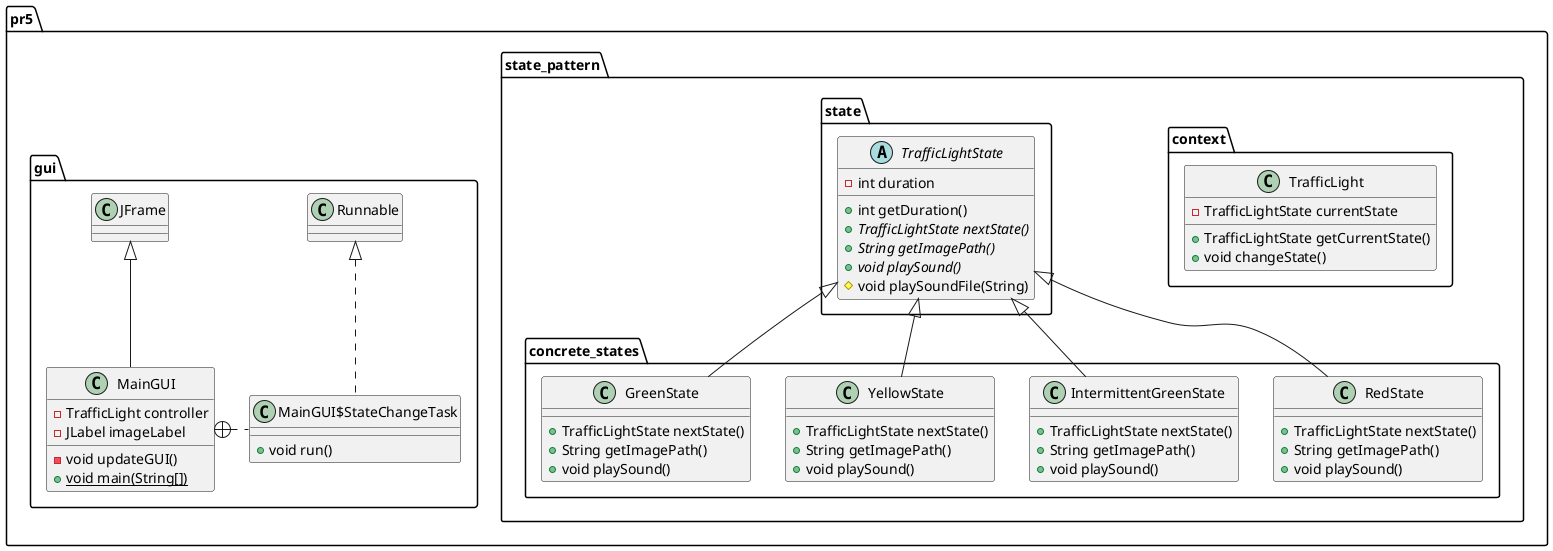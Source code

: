 @startuml
class pr5.state_pattern.concrete_states.RedState {
+ TrafficLightState nextState()
+ String getImagePath()
+ void playSound()
}
class pr5.state_pattern.context.TrafficLight {
- TrafficLightState currentState
+ TrafficLightState getCurrentState()
+ void changeState()
}
abstract class pr5.state_pattern.state.TrafficLightState {
- int duration
+ int getDuration()
+ {abstract}TrafficLightState nextState()
+ {abstract}String getImagePath()
+ {abstract}void playSound()
# void playSoundFile(String)
}
class pr5.gui.MainGUI {
- TrafficLight controller
- JLabel imageLabel
- void updateGUI()
+ {static} void main(String[])
}
class pr5.gui.MainGUI$StateChangeTask {
+ void run()
}
class pr5.state_pattern.concrete_states.IntermittentGreenState {
+ TrafficLightState nextState()
+ String getImagePath()
+ void playSound()
}
class pr5.state_pattern.concrete_states.YellowState {
+ TrafficLightState nextState()
+ String getImagePath()
+ void playSound()
}
class pr5.state_pattern.concrete_states.GreenState {
+ TrafficLightState nextState()
+ String getImagePath()
+ void playSound()
}


pr5.state_pattern.state.TrafficLightState <|-- pr5.state_pattern.concrete_states.RedState
pr5.gui.JFrame <|-- pr5.gui.MainGUI
pr5.gui.MainGUI +. pr5.gui.MainGUI$StateChangeTask
pr5.gui.Runnable <|.. pr5.gui.MainGUI$StateChangeTask
pr5.state_pattern.state.TrafficLightState <|-- pr5.state_pattern.concrete_states.IntermittentGreenState
pr5.state_pattern.state.TrafficLightState <|-- pr5.state_pattern.concrete_states.YellowState
pr5.state_pattern.state.TrafficLightState <|-- pr5.state_pattern.concrete_states.GreenState
@enduml